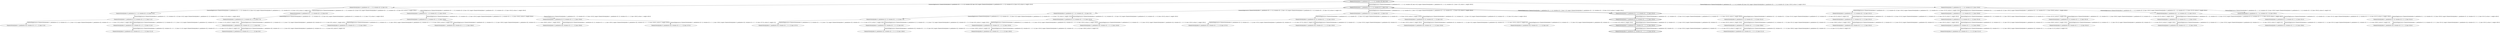 strict digraph G {
  1 [ style="solid" label="ClientesVertex[index=2, pendientes=[3], visitados=[0, 4, 0, 1, 2], kms=12.0]" ];
  2 [ style="solid" label="ClientesVertex[index=1, pendientes=[2, 3], visitados=[0, 4, 0, 1], kms=11.0]" ];
  3 [ style="solid" label="ClientesVertex[index=0, pendientes=[2, 3, 4], visitados=[0, 1, 0], kms=2.0]" ];
  4 [ style="solid" label="ClientesVertex[index=0, pendientes=[4], visitados=[0, 1, 2, 3, 0], kms=103.0]" ];
  5 [ style="solid" label="ClientesVertex[index=2, pendientes=[0, 3, 4], visitados=[0, 1, 2], kms=2.0]" ];
  6 [ style="solid" label="ClientesVertex[index=0, pendientes=[1], visitados=[0, 4, 2, 3, 0], kms=206.0]" ];
  7 [ style="solid" label="ClientesVertex[index=4, pendientes=[0, 1, 2], visitados=[0, 3, 4], kms=101.0]" ];
  8 [ style="solid" label="ClientesVertex[index=0, pendientes=[3], visitados=[0, 1, 2, 4, 0], kms=107.0]" ];
  9 [ style="solid" label="ClientesVertex[index=4, pendientes=[0], visitados=[0, 3, 1, 2, 4], kms=301.0]" ];
  10 [ style="solid" label="ClientesVertex[index=0, pendientes=[2, 4], visitados=[0, 3, 1, 0], kms=201.0]" ];
  11 [ style="solid" label="ClientesVertex[index=1, pendientes=[0], visitados=[0, 4, 3, 2, 1], kms=8.0]" ];
  12 [ style="bold" label="ClientesVertex[index=3, pendientes=[0, 2, 4], visitados=[0, 1, 3], kms=101.0]" ];
  13 [ style="solid" label="ClientesVertex[index=4, pendientes=[0, 3], visitados=[0, 1, 2, 4], kms=102.0]" ];
  14 [ style="solid" label="ClientesVertex[index=0, pendientes=[4], visitados=[0, 3, 2, 1, 0], kms=103.0]" ];
  15 [ style="solid" label="ClientesVertex[index=0, pendientes=[2], visitados=[0, 1, 3, 0, 4, 0], kms=211.0]" ];
  16 [ style="solid" label="ClientesVertex[index=3, pendientes=[0], visitados=[0, 1, 2, 4, 3], kms=103.0]" ];
  17 [ style="solid" label="ClientesVertex[index=4, pendientes=[2], visitados=[0, 1, 0, 3, 4], kms=103.0]" ];
  18 [ style="solid" label="ClientesVertex[index=3, pendientes=[0], visitados=[0, 4, 2, 1, 3], kms=206.0]" ];
  19 [ style="solid" label="ClientesVertex[index=4, pendientes=[2], visitados=[0, 1, 3, 0, 4], kms=206.0]" ];
  20 [ style="solid" label="ClientesVertex[index=0, pendientes=[1, 2, 3], visitados=[0, 4, 0], kms=10.0]" ];
  21 [ style="bold" label="ClientesVertex[index=4, pendientes=[0], visitados=[0, 1, 3, 2, 4], kms=202.0]" ];
  22 [ style="solid" label="ClientesVertex[index=0, pendientes=[2], visitados=[0, 3, 1, 0, 4, 0], kms=211.0]" ];
  23 [ style="solid" label="ClientesVertex[index=1, pendientes=[0], visitados=[0, 3, 4, 2, 1], kms=202.0]" ];
  24 [ style="solid" label="ClientesVertex[index=0, pendientes=[1], visitados=[0, 3, 2, 4, 0], kms=206.0]" ];
  25 [ style="solid" label="ClientesVertex[index=4, pendientes=[0], visitados=[0, 1, 2, 3, 4], kms=4.0]" ];
  26 [ style="solid" label="ClientesVertex[index=1, pendientes=[0, 2, 4], visitados=[0, 3, 1], kms=200.0]" ];
  27 [ style="solid" label="ClientesVertex[index=3, pendientes=[0, 4], visitados=[0, 1, 2, 3], kms=3.0]" ];
  28 [ style="solid" label="ClientesVertex[index=2, pendientes=[0, 1], visitados=[0, 4, 3, 2], kms=7.0]" ];
  29 [ style="solid" label="ClientesVertex[index=3, pendientes=[0, 1], visitados=[0, 4, 2, 3], kms=106.0]" ];
  30 [ style="solid" label="ClientesVertex[index=2, pendientes=[4], visitados=[0, 1, 0, 3, 2], kms=103.0]" ];
  31 [ style="bold" label="ClientesVertex[index=0, pendientes=[0, 1, 2, 3, 4], visitados=[0], kms=0.0]" ];
  32 [ style="solid" label="ClientesVertex[index=4, pendientes=[0, 1, 2, 3], visitados=[0, 4], kms=5.0]" ];
  33 [ style="solid" label="ClientesVertex[index=1, pendientes=[0], visitados=[0, 4, 2, 3, 1], kms=206.0]" ];
  34 [ style="solid" label="ClientesVertex[index=0, pendientes=[2], visitados=[0, 1, 0, 4, 3, 0], kms=108.0]" ];
  35 [ style="bold" label="ClientesVertex[index=2, pendientes=[0, 4], visitados=[0, 1, 3, 2], kms=102.0]" ];
  36 [ style="solid" label="ClientesVertex[index=1, pendientes=[0, 3], visitados=[0, 4, 2, 1], kms=106.0]" ];
  37 [ style="solid" label="ClientesVertex[index=1, pendientes=[0, 4], visitados=[0, 3, 2, 1], kms=102.0]" ];
  38 [ style="solid" label="ClientesVertex[index=0, pendientes=[2], visitados=[0, 1, 0, 3, 4, 0], kms=108.0]" ];
  39 [ style="solid" label="ClientesVertex[index=2, pendientes=[3], visitados=[0, 1, 0, 4, 2], kms=107.0]" ];
  40 [ style="solid" label="ClientesVertex[index=4, pendientes=[0, 1], visitados=[0, 3, 2, 4], kms=201.0]" ];
  41 [ style="bold" label="ClientesVertex[index=1, pendientes=[0, 2, 3, 4], visitados=[0, 1], kms=1.0]" ];
  42 [ style="solid" label="ClientesVertex[index=3, pendientes=[2], visitados=[0, 1, 0, 4, 3], kms=8.0]" ];
  43 [ style="solid" label="ClientesVertex[index=0, pendientes=[2, 4], visitados=[0, 1, 3, 0], kms=201.0]" ];
  44 [ style="solid" label="ClientesVertex[index=0, pendientes=[], visitados=[0, 4, 3, 2, 1, 0], kms=9.0]" ];
  45 [ style="solid" label="ClientesVertex[index=2, pendientes=[0, 1], visitados=[0, 3, 4, 2], kms=201.0]" ];
  46 [ style="solid" label="ClientesVertex[index=2, pendientes=[0, 4], visitados=[0, 3, 1, 2], kms=201.0]" ];
  47 [ style="solid" label="ClientesVertex[index=1, pendientes=[2, 4], visitados=[0, 3, 0, 1], kms=201.0]" ];
  48 [ style="solid" label="ClientesVertex[index=0, pendientes=[2], visitados=[0, 4, 0, 1, 3, 0], kms=211.0]" ];
  49 [ style="solid" label="ClientesVertex[index=4, pendientes=[2], visitados=[0, 3, 1, 0, 4], kms=206.0]" ];
  50 [ style="solid" label="ClientesVertex[index=3, pendientes=[0, 1, 2], visitados=[0, 4, 3], kms=6.0]" ];
  51 [ style="solid" label="ClientesVertex[index=4, pendientes=[2, 3], visitados=[0, 1, 0, 4], kms=7.0]" ];
  52 [ style="bold" label="ClientesVertex[index=0, pendientes=[], visitados=[0, 1, 3, 2, 4, 0], kms=207.0]" ];
  53 [ style="solid" label="ClientesVertex[index=2, pendientes=[0, 1, 3], visitados=[0, 4, 2], kms=105.0]" ];
  54 [ style="solid" label="ClientesVertex[index=2, pendientes=[0, 1, 4], visitados=[0, 3, 2], kms=101.0]" ];
  55 [ style="solid" label="ClientesVertex[index=3, pendientes=[2, 4], visitados=[0, 1, 0, 3], kms=102.0]" ];
  56 [ style="solid" label="ClientesVertex[index=3, pendientes=[2], visitados=[0, 4, 0, 1, 3], kms=111.0]" ];
  57 [ style="solid" label="ClientesVertex[index=3, pendientes=[0, 1, 2, 4], visitados=[0, 3], kms=100.0]" ];
  58 [ style="solid" label="ClientesVertex[index=0, pendientes=[1, 2, 4], visitados=[0, 3, 0], kms=200.0]" ];
  59 [ style="solid" label="ClientesVertex[index=0, pendientes=[3], visitados=[0, 4, 2, 1, 0], kms=107.0]" ];
  60 [ style="solid" label="ClientesVertex[index=2, pendientes=[4], visitados=[0, 3, 0, 1, 2], kms=202.0]" ];
  2 -> 1 [ style="solid" label="ClientesEdge[source=ClientesVertex[index=1, pendientes=[2, 3], visitados=[0, 4, 0, 1], kms=11.0], target=ClientesVertex[index=2, pendientes=[3], visitados=[0, 4, 0, 1, 2], kms=12.0], action=2, weight=300.0]" ];
  20 -> 2 [ style="solid" label="ClientesEdge[source=ClientesVertex[index=0, pendientes=[1, 2, 3], visitados=[0, 4, 0], kms=10.0], target=ClientesVertex[index=1, pendientes=[2, 3], visitados=[0, 4, 0, 1], kms=11.0], action=1, weight=400.0]" ];
  41 -> 3 [ style="solid" label="ClientesEdge[source=ClientesVertex[index=1, pendientes=[0, 2, 3, 4], visitados=[0, 1], kms=1.0], target=ClientesVertex[index=0, pendientes=[2, 3, 4], visitados=[0, 1, 0], kms=2.0], action=0, weight=0.0]" ];
  27 -> 4 [ style="solid" label="ClientesEdge[source=ClientesVertex[index=3, pendientes=[0, 4], visitados=[0, 1, 2, 3], kms=3.0], target=ClientesVertex[index=0, pendientes=[4], visitados=[0, 1, 2, 3, 0], kms=103.0], action=0, weight=0.0]" ];
  41 -> 5 [ style="solid" label="ClientesEdge[source=ClientesVertex[index=1, pendientes=[0, 2, 3, 4], visitados=[0, 1], kms=1.0], target=ClientesVertex[index=2, pendientes=[0, 3, 4], visitados=[0, 1, 2], kms=2.0], action=2, weight=300.0]" ];
  29 -> 6 [ style="solid" label="ClientesEdge[source=ClientesVertex[index=3, pendientes=[0, 1], visitados=[0, 4, 2, 3], kms=106.0], target=ClientesVertex[index=0, pendientes=[1], visitados=[0, 4, 2, 3, 0], kms=206.0], action=0, weight=0.0]" ];
  57 -> 7 [ style="solid" label="ClientesEdge[source=ClientesVertex[index=3, pendientes=[0, 1, 2, 4], visitados=[0, 3], kms=100.0], target=ClientesVertex[index=4, pendientes=[0, 1, 2], visitados=[0, 3, 4], kms=101.0], action=4, weight=100.0]" ];
  13 -> 8 [ style="solid" label="ClientesEdge[source=ClientesVertex[index=4, pendientes=[0, 3], visitados=[0, 1, 2, 4], kms=102.0], target=ClientesVertex[index=0, pendientes=[3], visitados=[0, 1, 2, 4, 0], kms=107.0], action=0, weight=0.0]" ];
  46 -> 9 [ style="solid" label="ClientesEdge[source=ClientesVertex[index=2, pendientes=[0, 4], visitados=[0, 3, 1, 2], kms=201.0], target=ClientesVertex[index=4, pendientes=[0], visitados=[0, 3, 1, 2, 4], kms=301.0], action=4, weight=100.0]" ];
  26 -> 10 [ style="solid" label="ClientesEdge[source=ClientesVertex[index=1, pendientes=[0, 2, 4], visitados=[0, 3, 1], kms=200.0], target=ClientesVertex[index=0, pendientes=[2, 4], visitados=[0, 3, 1, 0], kms=201.0], action=0, weight=0.0]" ];
  28 -> 11 [ style="solid" label="ClientesEdge[source=ClientesVertex[index=2, pendientes=[0, 1], visitados=[0, 4, 3, 2], kms=7.0], target=ClientesVertex[index=1, pendientes=[0], visitados=[0, 4, 3, 2, 1], kms=8.0], action=1, weight=400.0]" ];
  41 -> 12 [ style="bold" label="ClientesEdge[source=ClientesVertex[index=1, pendientes=[0, 2, 3, 4], visitados=[0, 1], kms=1.0], target=ClientesVertex[index=3, pendientes=[0, 2, 4], visitados=[0, 1, 3], kms=101.0], action=3, weight=200.0]" ];
  5 -> 13 [ style="solid" label="ClientesEdge[source=ClientesVertex[index=2, pendientes=[0, 3, 4], visitados=[0, 1, 2], kms=2.0], target=ClientesVertex[index=4, pendientes=[0, 3], visitados=[0, 1, 2, 4], kms=102.0], action=4, weight=100.0]" ];
  37 -> 14 [ style="solid" label="ClientesEdge[source=ClientesVertex[index=1, pendientes=[0, 4], visitados=[0, 3, 2, 1], kms=102.0], target=ClientesVertex[index=0, pendientes=[4], visitados=[0, 3, 2, 1, 0], kms=103.0], action=0, weight=0.0]" ];
  19 -> 15 [ style="solid" label="ClientesEdge[source=ClientesVertex[index=4, pendientes=[2], visitados=[0, 1, 3, 0, 4], kms=206.0], target=ClientesVertex[index=0, pendientes=[2], visitados=[0, 1, 3, 0, 4, 0], kms=211.0], action=0, weight=0.0]" ];
  13 -> 16 [ style="solid" label="ClientesEdge[source=ClientesVertex[index=4, pendientes=[0, 3], visitados=[0, 1, 2, 4], kms=102.0], target=ClientesVertex[index=3, pendientes=[0], visitados=[0, 1, 2, 4, 3], kms=103.0], action=3, weight=200.0]" ];
  55 -> 17 [ style="solid" label="ClientesEdge[source=ClientesVertex[index=3, pendientes=[2, 4], visitados=[0, 1, 0, 3], kms=102.0], target=ClientesVertex[index=4, pendientes=[2], visitados=[0, 1, 0, 3, 4], kms=103.0], action=4, weight=100.0]" ];
  36 -> 18 [ style="solid" label="ClientesEdge[source=ClientesVertex[index=1, pendientes=[0, 3], visitados=[0, 4, 2, 1], kms=106.0], target=ClientesVertex[index=3, pendientes=[0], visitados=[0, 4, 2, 1, 3], kms=206.0], action=3, weight=200.0]" ];
  43 -> 19 [ style="solid" label="ClientesEdge[source=ClientesVertex[index=0, pendientes=[2, 4], visitados=[0, 1, 3, 0], kms=201.0], target=ClientesVertex[index=4, pendientes=[2], visitados=[0, 1, 3, 0, 4], kms=206.0], action=4, weight=100.0]" ];
  32 -> 20 [ style="solid" label="ClientesEdge[source=ClientesVertex[index=4, pendientes=[0, 1, 2, 3], visitados=[0, 4], kms=5.0], target=ClientesVertex[index=0, pendientes=[1, 2, 3], visitados=[0, 4, 0], kms=10.0], action=0, weight=0.0]" ];
  35 -> 21 [ style="bold" label="ClientesEdge[source=ClientesVertex[index=2, pendientes=[0, 4], visitados=[0, 1, 3, 2], kms=102.0], target=ClientesVertex[index=4, pendientes=[0], visitados=[0, 1, 3, 2, 4], kms=202.0], action=4, weight=100.0]" ];
  49 -> 22 [ style="solid" label="ClientesEdge[source=ClientesVertex[index=4, pendientes=[2], visitados=[0, 3, 1, 0, 4], kms=206.0], target=ClientesVertex[index=0, pendientes=[2], visitados=[0, 3, 1, 0, 4, 0], kms=211.0], action=0, weight=0.0]" ];
  45 -> 23 [ style="solid" label="ClientesEdge[source=ClientesVertex[index=2, pendientes=[0, 1], visitados=[0, 3, 4, 2], kms=201.0], target=ClientesVertex[index=1, pendientes=[0], visitados=[0, 3, 4, 2, 1], kms=202.0], action=1, weight=400.0]" ];
  40 -> 24 [ style="solid" label="ClientesEdge[source=ClientesVertex[index=4, pendientes=[0, 1], visitados=[0, 3, 2, 4], kms=201.0], target=ClientesVertex[index=0, pendientes=[1], visitados=[0, 3, 2, 4, 0], kms=206.0], action=0, weight=0.0]" ];
  27 -> 25 [ style="solid" label="ClientesEdge[source=ClientesVertex[index=3, pendientes=[0, 4], visitados=[0, 1, 2, 3], kms=3.0], target=ClientesVertex[index=4, pendientes=[0], visitados=[0, 1, 2, 3, 4], kms=4.0], action=4, weight=100.0]" ];
  57 -> 26 [ style="solid" label="ClientesEdge[source=ClientesVertex[index=3, pendientes=[0, 1, 2, 4], visitados=[0, 3], kms=100.0], target=ClientesVertex[index=1, pendientes=[0, 2, 4], visitados=[0, 3, 1], kms=200.0], action=1, weight=400.0]" ];
  5 -> 27 [ style="solid" label="ClientesEdge[source=ClientesVertex[index=2, pendientes=[0, 3, 4], visitados=[0, 1, 2], kms=2.0], target=ClientesVertex[index=3, pendientes=[0, 4], visitados=[0, 1, 2, 3], kms=3.0], action=3, weight=200.0]" ];
  50 -> 28 [ style="solid" label="ClientesEdge[source=ClientesVertex[index=3, pendientes=[0, 1, 2], visitados=[0, 4, 3], kms=6.0], target=ClientesVertex[index=2, pendientes=[0, 1], visitados=[0, 4, 3, 2], kms=7.0], action=2, weight=300.0]" ];
  53 -> 29 [ style="solid" label="ClientesEdge[source=ClientesVertex[index=2, pendientes=[0, 1, 3], visitados=[0, 4, 2], kms=105.0], target=ClientesVertex[index=3, pendientes=[0, 1], visitados=[0, 4, 2, 3], kms=106.0], action=3, weight=200.0]" ];
  55 -> 30 [ style="solid" label="ClientesEdge[source=ClientesVertex[index=3, pendientes=[2, 4], visitados=[0, 1, 0, 3], kms=102.0], target=ClientesVertex[index=2, pendientes=[4], visitados=[0, 1, 0, 3, 2], kms=103.0], action=2, weight=300.0]" ];
  31 -> 32 [ style="solid" label="ClientesEdge[source=ClientesVertex[index=0, pendientes=[0, 1, 2, 3, 4], visitados=[0], kms=0.0], target=ClientesVertex[index=4, pendientes=[0, 1, 2, 3], visitados=[0, 4], kms=5.0], action=4, weight=100.0]" ];
  29 -> 33 [ style="solid" label="ClientesEdge[source=ClientesVertex[index=3, pendientes=[0, 1], visitados=[0, 4, 2, 3], kms=106.0], target=ClientesVertex[index=1, pendientes=[0], visitados=[0, 4, 2, 3, 1], kms=206.0], action=1, weight=400.0]" ];
  42 -> 34 [ style="solid" label="ClientesEdge[source=ClientesVertex[index=3, pendientes=[2], visitados=[0, 1, 0, 4, 3], kms=8.0], target=ClientesVertex[index=0, pendientes=[2], visitados=[0, 1, 0, 4, 3, 0], kms=108.0], action=0, weight=0.0]" ];
  12 -> 35 [ style="bold" label="ClientesEdge[source=ClientesVertex[index=3, pendientes=[0, 2, 4], visitados=[0, 1, 3], kms=101.0], target=ClientesVertex[index=2, pendientes=[0, 4], visitados=[0, 1, 3, 2], kms=102.0], action=2, weight=300.0]" ];
  53 -> 36 [ style="solid" label="ClientesEdge[source=ClientesVertex[index=2, pendientes=[0, 1, 3], visitados=[0, 4, 2], kms=105.0], target=ClientesVertex[index=1, pendientes=[0, 3], visitados=[0, 4, 2, 1], kms=106.0], action=1, weight=400.0]" ];
  54 -> 37 [ style="solid" label="ClientesEdge[source=ClientesVertex[index=2, pendientes=[0, 1, 4], visitados=[0, 3, 2], kms=101.0], target=ClientesVertex[index=1, pendientes=[0, 4], visitados=[0, 3, 2, 1], kms=102.0], action=1, weight=400.0]" ];
  17 -> 38 [ style="solid" label="ClientesEdge[source=ClientesVertex[index=4, pendientes=[2], visitados=[0, 1, 0, 3, 4], kms=103.0], target=ClientesVertex[index=0, pendientes=[2], visitados=[0, 1, 0, 3, 4, 0], kms=108.0], action=0, weight=0.0]" ];
  51 -> 39 [ style="solid" label="ClientesEdge[source=ClientesVertex[index=4, pendientes=[2, 3], visitados=[0, 1, 0, 4], kms=7.0], target=ClientesVertex[index=2, pendientes=[3], visitados=[0, 1, 0, 4, 2], kms=107.0], action=2, weight=300.0]" ];
  54 -> 40 [ style="solid" label="ClientesEdge[source=ClientesVertex[index=2, pendientes=[0, 1, 4], visitados=[0, 3, 2], kms=101.0], target=ClientesVertex[index=4, pendientes=[0, 1], visitados=[0, 3, 2, 4], kms=201.0], action=4, weight=100.0]" ];
  31 -> 41 [ style="bold" label="ClientesEdge[source=ClientesVertex[index=0, pendientes=[0, 1, 2, 3, 4], visitados=[0], kms=0.0], target=ClientesVertex[index=1, pendientes=[0, 2, 3, 4], visitados=[0, 1], kms=1.0], action=1, weight=400.0]" ];
  51 -> 42 [ style="solid" label="ClientesEdge[source=ClientesVertex[index=4, pendientes=[2, 3], visitados=[0, 1, 0, 4], kms=7.0], target=ClientesVertex[index=3, pendientes=[2], visitados=[0, 1, 0, 4, 3], kms=8.0], action=3, weight=200.0]" ];
  12 -> 43 [ style="solid" label="ClientesEdge[source=ClientesVertex[index=3, pendientes=[0, 2, 4], visitados=[0, 1, 3], kms=101.0], target=ClientesVertex[index=0, pendientes=[2, 4], visitados=[0, 1, 3, 0], kms=201.0], action=0, weight=0.0]" ];
  11 -> 44 [ style="solid" label="ClientesEdge[source=ClientesVertex[index=1, pendientes=[0], visitados=[0, 4, 3, 2, 1], kms=8.0], target=ClientesVertex[index=0, pendientes=[], visitados=[0, 4, 3, 2, 1, 0], kms=9.0], action=0, weight=0.0]" ];
  7 -> 45 [ style="solid" label="ClientesEdge[source=ClientesVertex[index=4, pendientes=[0, 1, 2], visitados=[0, 3, 4], kms=101.0], target=ClientesVertex[index=2, pendientes=[0, 1], visitados=[0, 3, 4, 2], kms=201.0], action=2, weight=300.0]" ];
  26 -> 46 [ style="solid" label="ClientesEdge[source=ClientesVertex[index=1, pendientes=[0, 2, 4], visitados=[0, 3, 1], kms=200.0], target=ClientesVertex[index=2, pendientes=[0, 4], visitados=[0, 3, 1, 2], kms=201.0], action=2, weight=300.0]" ];
  58 -> 47 [ style="solid" label="ClientesEdge[source=ClientesVertex[index=0, pendientes=[1, 2, 4], visitados=[0, 3, 0], kms=200.0], target=ClientesVertex[index=1, pendientes=[2, 4], visitados=[0, 3, 0, 1], kms=201.0], action=1, weight=400.0]" ];
  56 -> 48 [ style="solid" label="ClientesEdge[source=ClientesVertex[index=3, pendientes=[2], visitados=[0, 4, 0, 1, 3], kms=111.0], target=ClientesVertex[index=0, pendientes=[2], visitados=[0, 4, 0, 1, 3, 0], kms=211.0], action=0, weight=0.0]" ];
  10 -> 49 [ style="solid" label="ClientesEdge[source=ClientesVertex[index=0, pendientes=[2, 4], visitados=[0, 3, 1, 0], kms=201.0], target=ClientesVertex[index=4, pendientes=[2], visitados=[0, 3, 1, 0, 4], kms=206.0], action=4, weight=100.0]" ];
  32 -> 50 [ style="solid" label="ClientesEdge[source=ClientesVertex[index=4, pendientes=[0, 1, 2, 3], visitados=[0, 4], kms=5.0], target=ClientesVertex[index=3, pendientes=[0, 1, 2], visitados=[0, 4, 3], kms=6.0], action=3, weight=200.0]" ];
  3 -> 51 [ style="solid" label="ClientesEdge[source=ClientesVertex[index=0, pendientes=[2, 3, 4], visitados=[0, 1, 0], kms=2.0], target=ClientesVertex[index=4, pendientes=[2, 3], visitados=[0, 1, 0, 4], kms=7.0], action=4, weight=100.0]" ];
  21 -> 52 [ style="bold" label="ClientesEdge[source=ClientesVertex[index=4, pendientes=[0], visitados=[0, 1, 3, 2, 4], kms=202.0], target=ClientesVertex[index=0, pendientes=[], visitados=[0, 1, 3, 2, 4, 0], kms=207.0], action=0, weight=0.0]" ];
  32 -> 53 [ style="solid" label="ClientesEdge[source=ClientesVertex[index=4, pendientes=[0, 1, 2, 3], visitados=[0, 4], kms=5.0], target=ClientesVertex[index=2, pendientes=[0, 1, 3], visitados=[0, 4, 2], kms=105.0], action=2, weight=300.0]" ];
  57 -> 54 [ style="solid" label="ClientesEdge[source=ClientesVertex[index=3, pendientes=[0, 1, 2, 4], visitados=[0, 3], kms=100.0], target=ClientesVertex[index=2, pendientes=[0, 1, 4], visitados=[0, 3, 2], kms=101.0], action=2, weight=300.0]" ];
  3 -> 55 [ style="solid" label="ClientesEdge[source=ClientesVertex[index=0, pendientes=[2, 3, 4], visitados=[0, 1, 0], kms=2.0], target=ClientesVertex[index=3, pendientes=[2, 4], visitados=[0, 1, 0, 3], kms=102.0], action=3, weight=200.0]" ];
  2 -> 56 [ style="solid" label="ClientesEdge[source=ClientesVertex[index=1, pendientes=[2, 3], visitados=[0, 4, 0, 1], kms=11.0], target=ClientesVertex[index=3, pendientes=[2], visitados=[0, 4, 0, 1, 3], kms=111.0], action=3, weight=200.0]" ];
  31 -> 57 [ style="solid" label="ClientesEdge[source=ClientesVertex[index=0, pendientes=[0, 1, 2, 3, 4], visitados=[0], kms=0.0], target=ClientesVertex[index=3, pendientes=[0, 1, 2, 4], visitados=[0, 3], kms=100.0], action=3, weight=200.0]" ];
  57 -> 58 [ style="solid" label="ClientesEdge[source=ClientesVertex[index=3, pendientes=[0, 1, 2, 4], visitados=[0, 3], kms=100.0], target=ClientesVertex[index=0, pendientes=[1, 2, 4], visitados=[0, 3, 0], kms=200.0], action=0, weight=0.0]" ];
  36 -> 59 [ style="solid" label="ClientesEdge[source=ClientesVertex[index=1, pendientes=[0, 3], visitados=[0, 4, 2, 1], kms=106.0], target=ClientesVertex[index=0, pendientes=[3], visitados=[0, 4, 2, 1, 0], kms=107.0], action=0, weight=0.0]" ];
  47 -> 60 [ style="solid" label="ClientesEdge[source=ClientesVertex[index=1, pendientes=[2, 4], visitados=[0, 3, 0, 1], kms=201.0], target=ClientesVertex[index=2, pendientes=[4], visitados=[0, 3, 0, 1, 2], kms=202.0], action=2, weight=300.0]" ];
}
